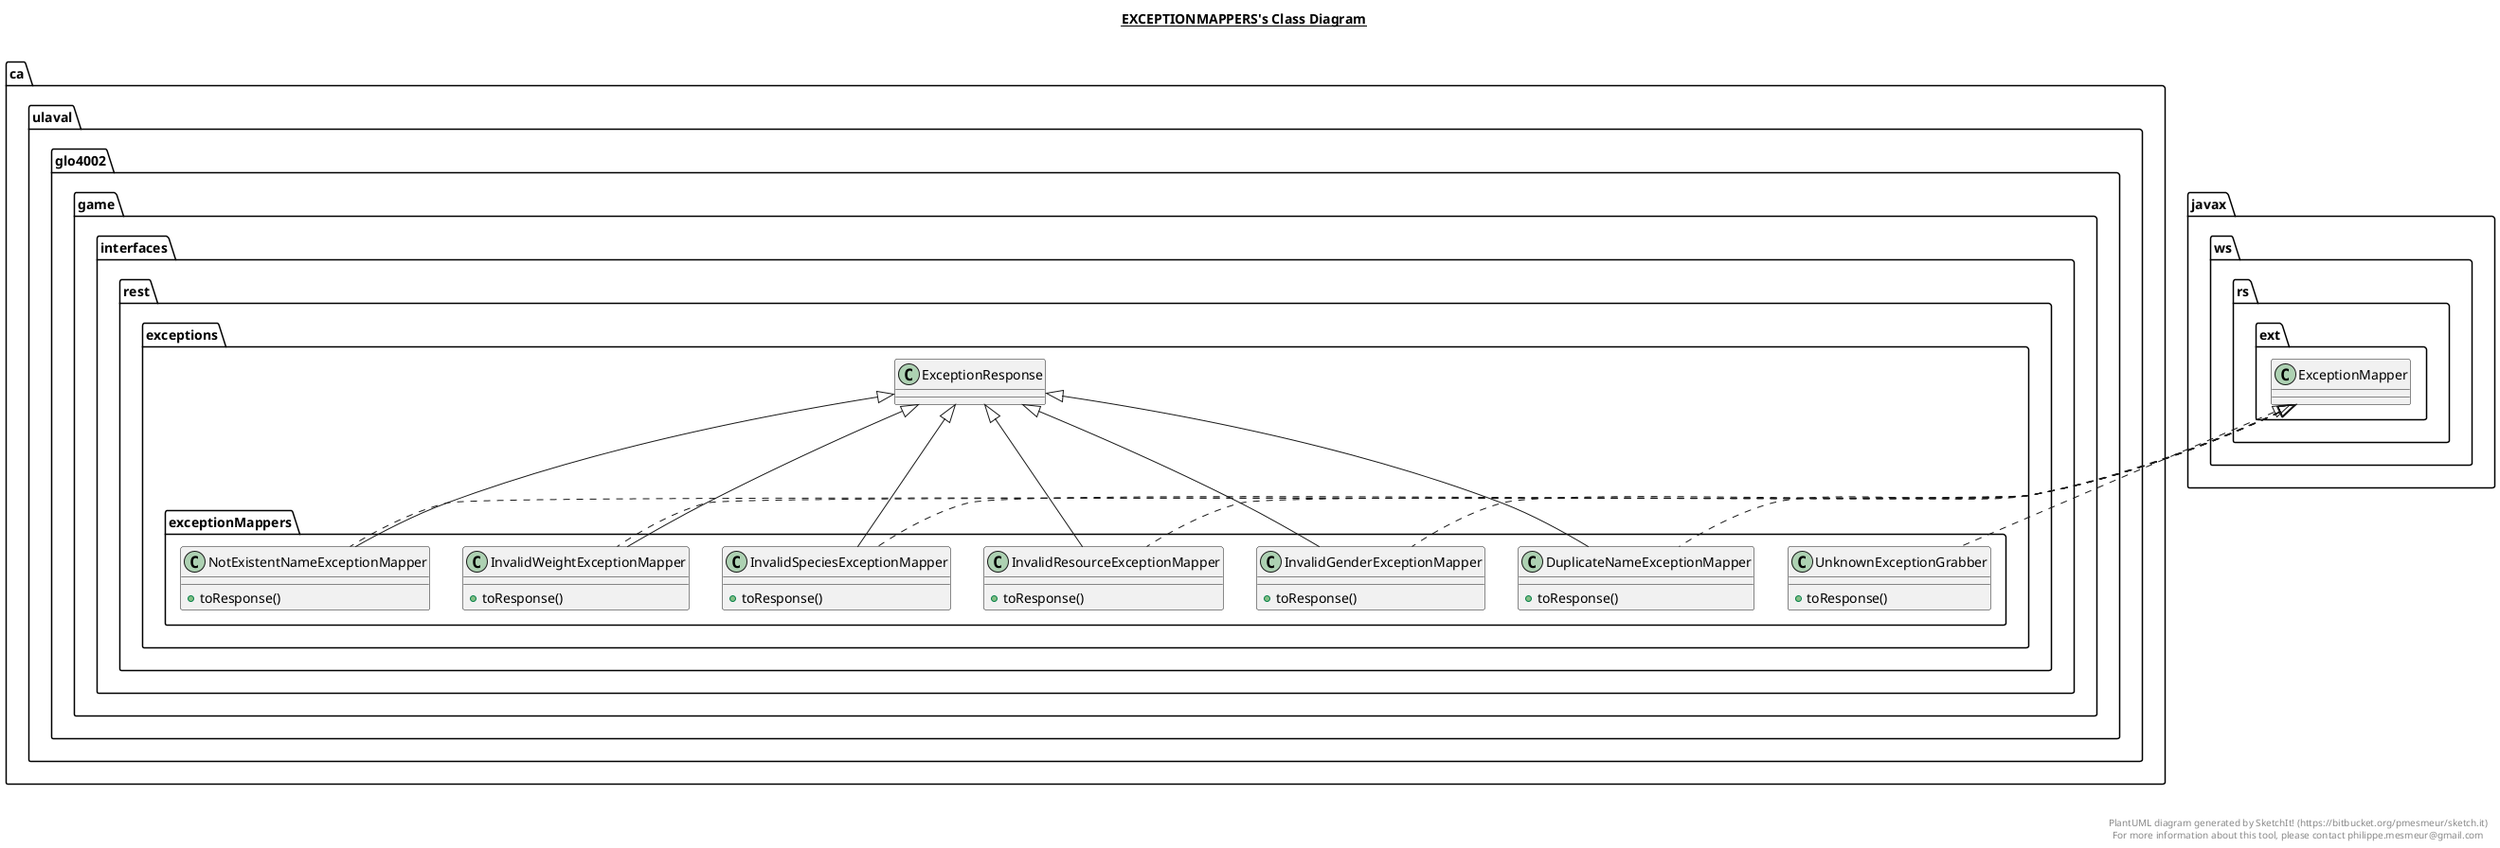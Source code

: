 @startuml

title __EXCEPTIONMAPPERS's Class Diagram__\n

  namespace ca.ulaval.glo4002.game {
    namespace interfaces.rest {
      namespace exceptions {
        namespace exceptionMappers {
          class ca.ulaval.glo4002.game.interfaces.rest.exceptions.exceptionMappers.DuplicateNameExceptionMapper {
              + toResponse()
          }
        }
      }
    }
  }
  

  namespace ca.ulaval.glo4002.game {
    namespace interfaces.rest {
      namespace exceptions {
        namespace exceptionMappers {
          class ca.ulaval.glo4002.game.interfaces.rest.exceptions.exceptionMappers.InvalidGenderExceptionMapper {
              + toResponse()
          }
        }
      }
    }
  }
  

  namespace ca.ulaval.glo4002.game {
    namespace interfaces.rest {
      namespace exceptions {
        namespace exceptionMappers {
          class ca.ulaval.glo4002.game.interfaces.rest.exceptions.exceptionMappers.InvalidResourceExceptionMapper {
              + toResponse()
          }
        }
      }
    }
  }
  

  namespace ca.ulaval.glo4002.game {
    namespace interfaces.rest {
      namespace exceptions {
        namespace exceptionMappers {
          class ca.ulaval.glo4002.game.interfaces.rest.exceptions.exceptionMappers.InvalidSpeciesExceptionMapper {
              + toResponse()
          }
        }
      }
    }
  }
  

  namespace ca.ulaval.glo4002.game {
    namespace interfaces.rest {
      namespace exceptions {
        namespace exceptionMappers {
          class ca.ulaval.glo4002.game.interfaces.rest.exceptions.exceptionMappers.InvalidWeightExceptionMapper {
              + toResponse()
          }
        }
      }
    }
  }
  

  namespace ca.ulaval.glo4002.game {
    namespace interfaces.rest {
      namespace exceptions {
        namespace exceptionMappers {
          class ca.ulaval.glo4002.game.interfaces.rest.exceptions.exceptionMappers.NotExistentNameExceptionMapper {
              + toResponse()
          }
        }
      }
    }
  }
  

  namespace ca.ulaval.glo4002.game {
    namespace interfaces.rest {
      namespace exceptions {
        namespace exceptionMappers {
          class ca.ulaval.glo4002.game.interfaces.rest.exceptions.exceptionMappers.UnknownExceptionGrabber {
              + toResponse()
          }
        }
      }
    }
  }
  

  ca.ulaval.glo4002.game.interfaces.rest.exceptions.exceptionMappers.DuplicateNameExceptionMapper .up.|> javax.ws.rs.ext.ExceptionMapper
  ca.ulaval.glo4002.game.interfaces.rest.exceptions.exceptionMappers.DuplicateNameExceptionMapper -up-|> ca.ulaval.glo4002.game.interfaces.rest.exceptions.ExceptionResponse
  ca.ulaval.glo4002.game.interfaces.rest.exceptions.exceptionMappers.InvalidGenderExceptionMapper .up.|> javax.ws.rs.ext.ExceptionMapper
  ca.ulaval.glo4002.game.interfaces.rest.exceptions.exceptionMappers.InvalidGenderExceptionMapper -up-|> ca.ulaval.glo4002.game.interfaces.rest.exceptions.ExceptionResponse
  ca.ulaval.glo4002.game.interfaces.rest.exceptions.exceptionMappers.InvalidResourceExceptionMapper .up.|> javax.ws.rs.ext.ExceptionMapper
  ca.ulaval.glo4002.game.interfaces.rest.exceptions.exceptionMappers.InvalidResourceExceptionMapper -up-|> ca.ulaval.glo4002.game.interfaces.rest.exceptions.ExceptionResponse
  ca.ulaval.glo4002.game.interfaces.rest.exceptions.exceptionMappers.InvalidSpeciesExceptionMapper .up.|> javax.ws.rs.ext.ExceptionMapper
  ca.ulaval.glo4002.game.interfaces.rest.exceptions.exceptionMappers.InvalidSpeciesExceptionMapper -up-|> ca.ulaval.glo4002.game.interfaces.rest.exceptions.ExceptionResponse
  ca.ulaval.glo4002.game.interfaces.rest.exceptions.exceptionMappers.InvalidWeightExceptionMapper .up.|> javax.ws.rs.ext.ExceptionMapper
  ca.ulaval.glo4002.game.interfaces.rest.exceptions.exceptionMappers.InvalidWeightExceptionMapper -up-|> ca.ulaval.glo4002.game.interfaces.rest.exceptions.ExceptionResponse
  ca.ulaval.glo4002.game.interfaces.rest.exceptions.exceptionMappers.NotExistentNameExceptionMapper .up.|> javax.ws.rs.ext.ExceptionMapper
  ca.ulaval.glo4002.game.interfaces.rest.exceptions.exceptionMappers.NotExistentNameExceptionMapper -up-|> ca.ulaval.glo4002.game.interfaces.rest.exceptions.ExceptionResponse
  ca.ulaval.glo4002.game.interfaces.rest.exceptions.exceptionMappers.UnknownExceptionGrabber .up.|> javax.ws.rs.ext.ExceptionMapper


right footer


PlantUML diagram generated by SketchIt! (https://bitbucket.org/pmesmeur/sketch.it)
For more information about this tool, please contact philippe.mesmeur@gmail.com
endfooter

@enduml
